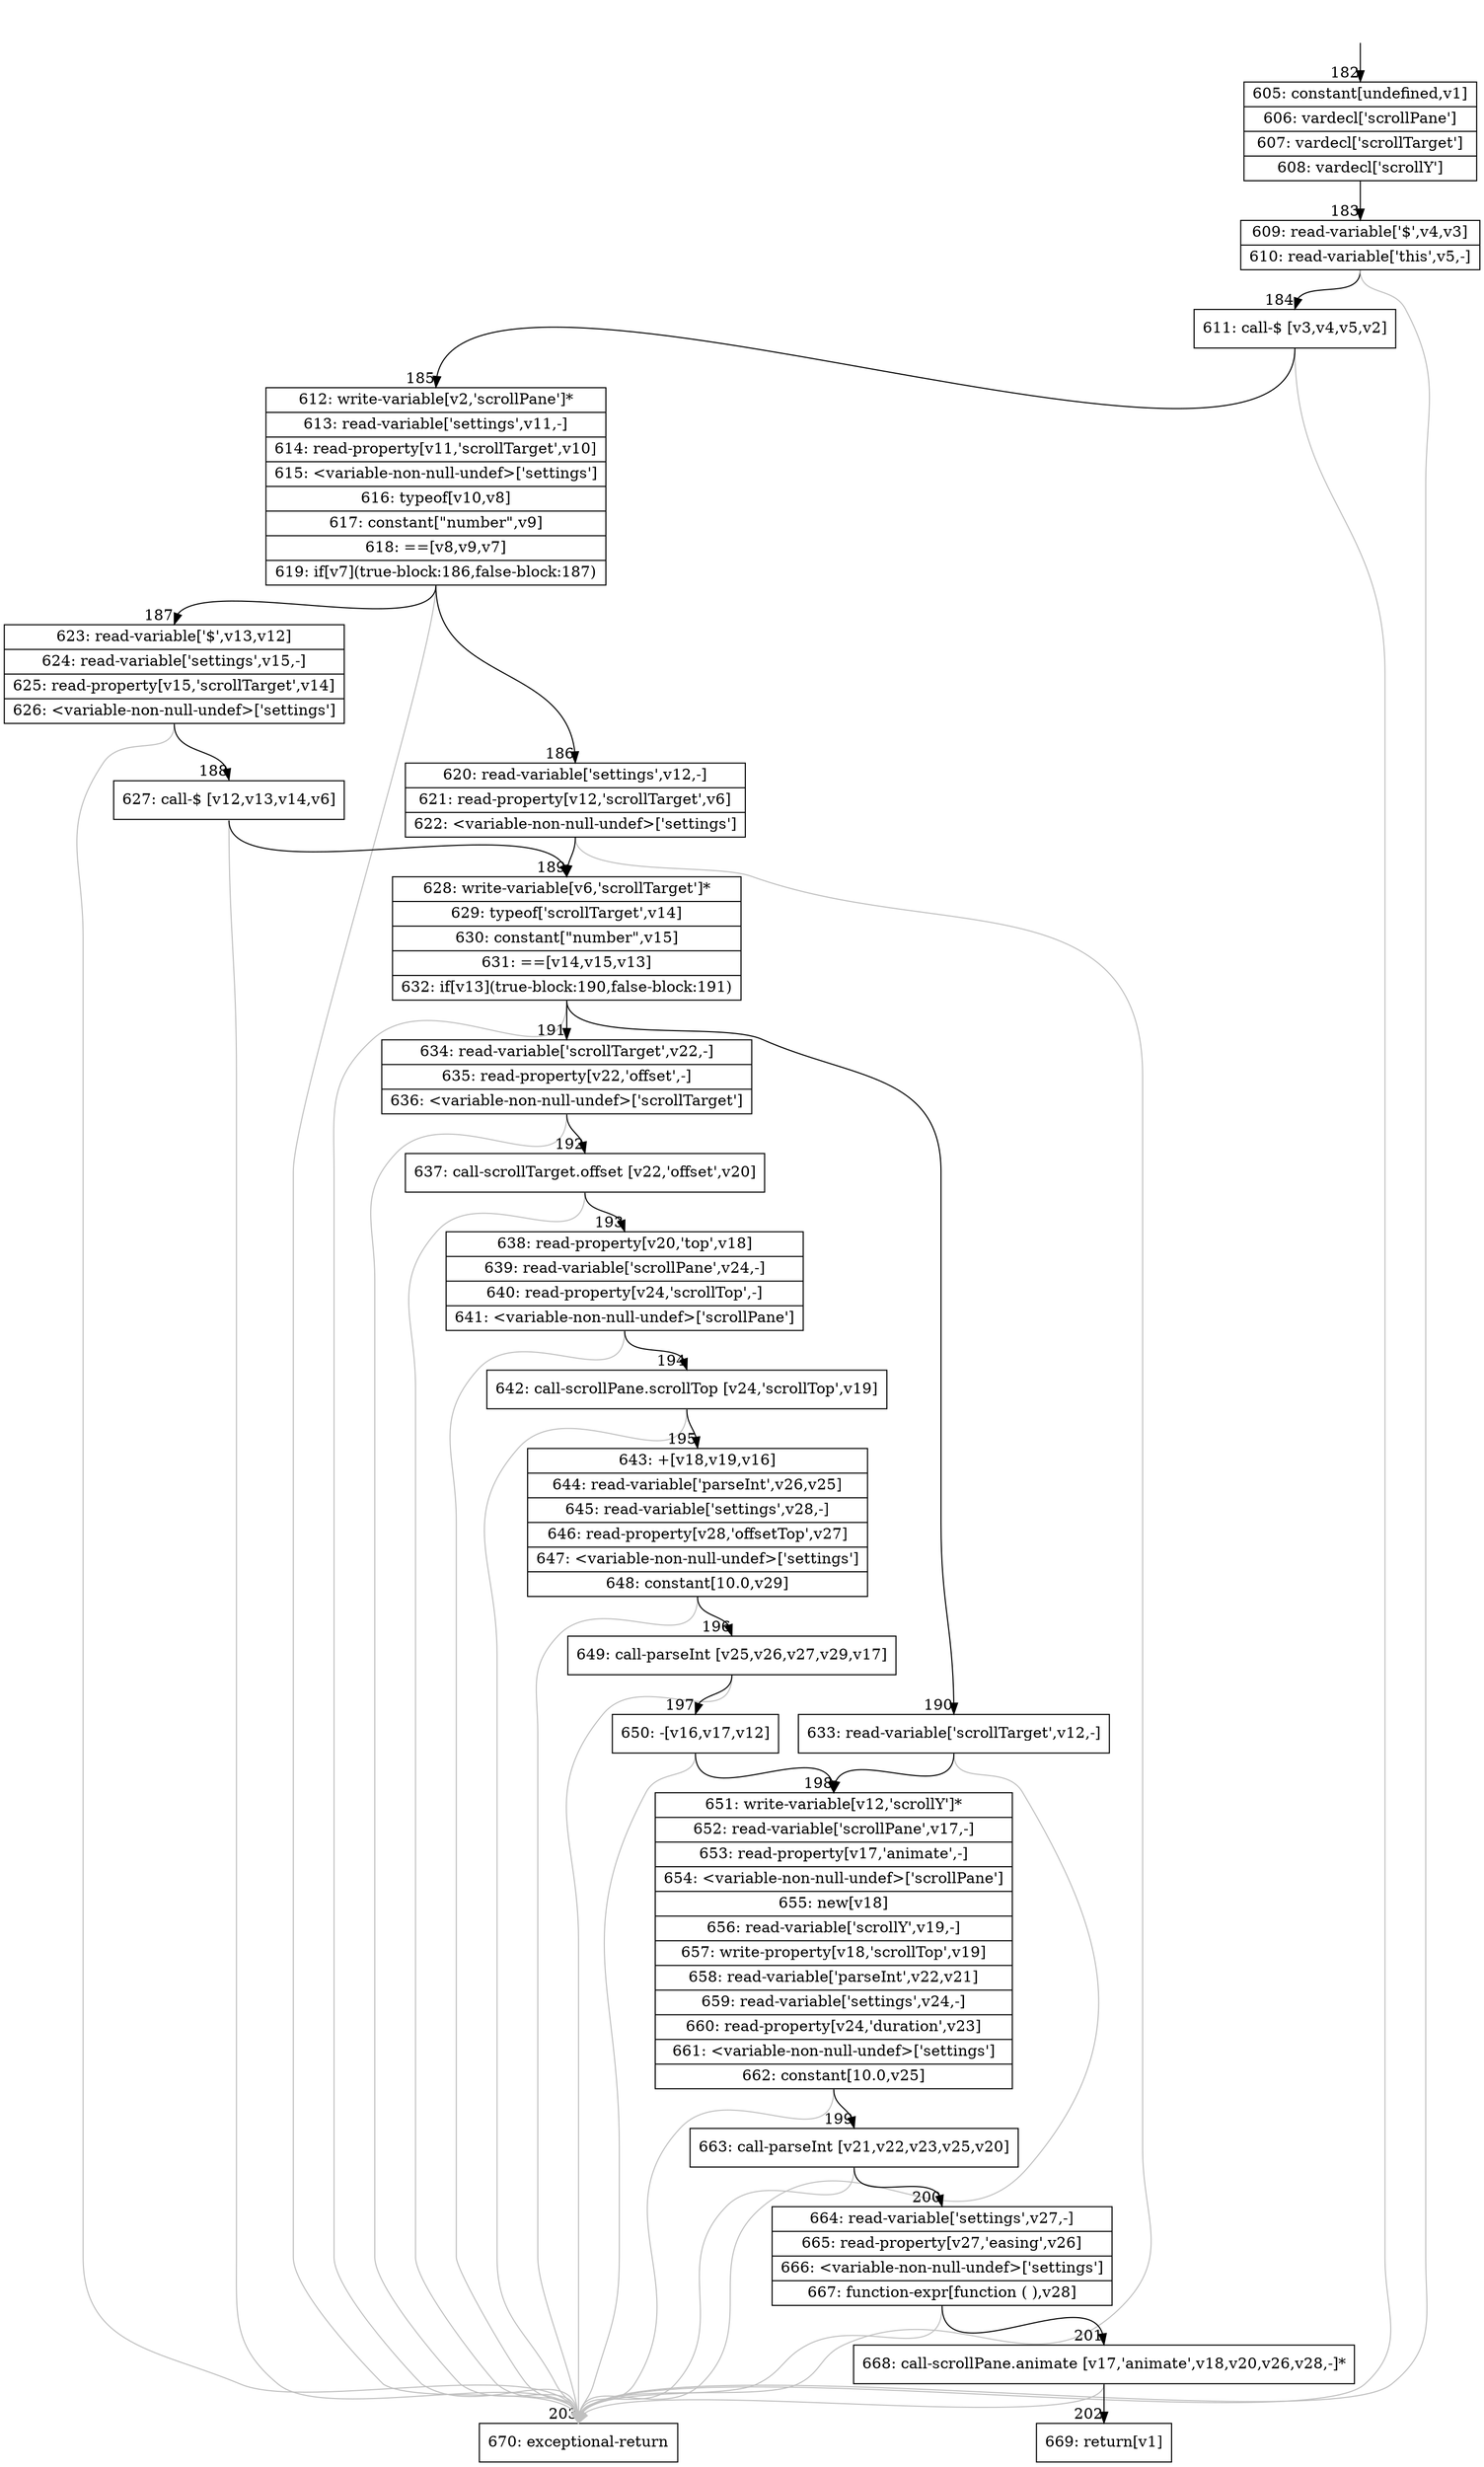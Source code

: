 digraph {
rankdir="TD"
BB_entry19[shape=none,label=""];
BB_entry19 -> BB182 [tailport=s, headport=n, headlabel="    182"]
BB182 [shape=record label="{605: constant[undefined,v1]|606: vardecl['scrollPane']|607: vardecl['scrollTarget']|608: vardecl['scrollY']}" ] 
BB182 -> BB183 [tailport=s, headport=n, headlabel="      183"]
BB183 [shape=record label="{609: read-variable['$',v4,v3]|610: read-variable['this',v5,-]}" ] 
BB183 -> BB184 [tailport=s, headport=n, headlabel="      184"]
BB183 -> BB203 [tailport=s, headport=n, color=gray, headlabel="      203"]
BB184 [shape=record label="{611: call-$ [v3,v4,v5,v2]}" ] 
BB184 -> BB185 [tailport=s, headport=n, headlabel="      185"]
BB184 -> BB203 [tailport=s, headport=n, color=gray]
BB185 [shape=record label="{612: write-variable[v2,'scrollPane']*|613: read-variable['settings',v11,-]|614: read-property[v11,'scrollTarget',v10]|615: \<variable-non-null-undef\>['settings']|616: typeof[v10,v8]|617: constant[\"number\",v9]|618: ==[v8,v9,v7]|619: if[v7](true-block:186,false-block:187)}" ] 
BB185 -> BB186 [tailport=s, headport=n, headlabel="      186"]
BB185 -> BB187 [tailport=s, headport=n, headlabel="      187"]
BB185 -> BB203 [tailport=s, headport=n, color=gray]
BB186 [shape=record label="{620: read-variable['settings',v12,-]|621: read-property[v12,'scrollTarget',v6]|622: \<variable-non-null-undef\>['settings']}" ] 
BB186 -> BB189 [tailport=s, headport=n, headlabel="      189"]
BB186 -> BB203 [tailport=s, headport=n, color=gray]
BB187 [shape=record label="{623: read-variable['$',v13,v12]|624: read-variable['settings',v15,-]|625: read-property[v15,'scrollTarget',v14]|626: \<variable-non-null-undef\>['settings']}" ] 
BB187 -> BB188 [tailport=s, headport=n, headlabel="      188"]
BB187 -> BB203 [tailport=s, headport=n, color=gray]
BB188 [shape=record label="{627: call-$ [v12,v13,v14,v6]}" ] 
BB188 -> BB189 [tailport=s, headport=n]
BB188 -> BB203 [tailport=s, headport=n, color=gray]
BB189 [shape=record label="{628: write-variable[v6,'scrollTarget']*|629: typeof['scrollTarget',v14]|630: constant[\"number\",v15]|631: ==[v14,v15,v13]|632: if[v13](true-block:190,false-block:191)}" ] 
BB189 -> BB190 [tailport=s, headport=n, headlabel="      190"]
BB189 -> BB191 [tailport=s, headport=n, headlabel="      191"]
BB189 -> BB203 [tailport=s, headport=n, color=gray]
BB190 [shape=record label="{633: read-variable['scrollTarget',v12,-]}" ] 
BB190 -> BB198 [tailport=s, headport=n, headlabel="      198"]
BB190 -> BB203 [tailport=s, headport=n, color=gray]
BB191 [shape=record label="{634: read-variable['scrollTarget',v22,-]|635: read-property[v22,'offset',-]|636: \<variable-non-null-undef\>['scrollTarget']}" ] 
BB191 -> BB192 [tailport=s, headport=n, headlabel="      192"]
BB191 -> BB203 [tailport=s, headport=n, color=gray]
BB192 [shape=record label="{637: call-scrollTarget.offset [v22,'offset',v20]}" ] 
BB192 -> BB193 [tailport=s, headport=n, headlabel="      193"]
BB192 -> BB203 [tailport=s, headport=n, color=gray]
BB193 [shape=record label="{638: read-property[v20,'top',v18]|639: read-variable['scrollPane',v24,-]|640: read-property[v24,'scrollTop',-]|641: \<variable-non-null-undef\>['scrollPane']}" ] 
BB193 -> BB194 [tailport=s, headport=n, headlabel="      194"]
BB193 -> BB203 [tailport=s, headport=n, color=gray]
BB194 [shape=record label="{642: call-scrollPane.scrollTop [v24,'scrollTop',v19]}" ] 
BB194 -> BB195 [tailport=s, headport=n, headlabel="      195"]
BB194 -> BB203 [tailport=s, headport=n, color=gray]
BB195 [shape=record label="{643: +[v18,v19,v16]|644: read-variable['parseInt',v26,v25]|645: read-variable['settings',v28,-]|646: read-property[v28,'offsetTop',v27]|647: \<variable-non-null-undef\>['settings']|648: constant[10.0,v29]}" ] 
BB195 -> BB196 [tailport=s, headport=n, headlabel="      196"]
BB195 -> BB203 [tailport=s, headport=n, color=gray]
BB196 [shape=record label="{649: call-parseInt [v25,v26,v27,v29,v17]}" ] 
BB196 -> BB197 [tailport=s, headport=n, headlabel="      197"]
BB196 -> BB203 [tailport=s, headport=n, color=gray]
BB197 [shape=record label="{650: -[v16,v17,v12]}" ] 
BB197 -> BB198 [tailport=s, headport=n]
BB197 -> BB203 [tailport=s, headport=n, color=gray]
BB198 [shape=record label="{651: write-variable[v12,'scrollY']*|652: read-variable['scrollPane',v17,-]|653: read-property[v17,'animate',-]|654: \<variable-non-null-undef\>['scrollPane']|655: new[v18]|656: read-variable['scrollY',v19,-]|657: write-property[v18,'scrollTop',v19]|658: read-variable['parseInt',v22,v21]|659: read-variable['settings',v24,-]|660: read-property[v24,'duration',v23]|661: \<variable-non-null-undef\>['settings']|662: constant[10.0,v25]}" ] 
BB198 -> BB199 [tailport=s, headport=n, headlabel="      199"]
BB198 -> BB203 [tailport=s, headport=n, color=gray]
BB199 [shape=record label="{663: call-parseInt [v21,v22,v23,v25,v20]}" ] 
BB199 -> BB200 [tailport=s, headport=n, headlabel="      200"]
BB199 -> BB203 [tailport=s, headport=n, color=gray]
BB200 [shape=record label="{664: read-variable['settings',v27,-]|665: read-property[v27,'easing',v26]|666: \<variable-non-null-undef\>['settings']|667: function-expr[function ( ),v28]}" ] 
BB200 -> BB201 [tailport=s, headport=n, headlabel="      201"]
BB200 -> BB203 [tailport=s, headport=n, color=gray]
BB201 [shape=record label="{668: call-scrollPane.animate [v17,'animate',v18,v20,v26,v28,-]*}" ] 
BB201 -> BB202 [tailport=s, headport=n, headlabel="      202"]
BB201 -> BB203 [tailport=s, headport=n, color=gray]
BB202 [shape=record label="{669: return[v1]}" ] 
BB203 [shape=record label="{670: exceptional-return}" ] 
//#$~ 179
}

